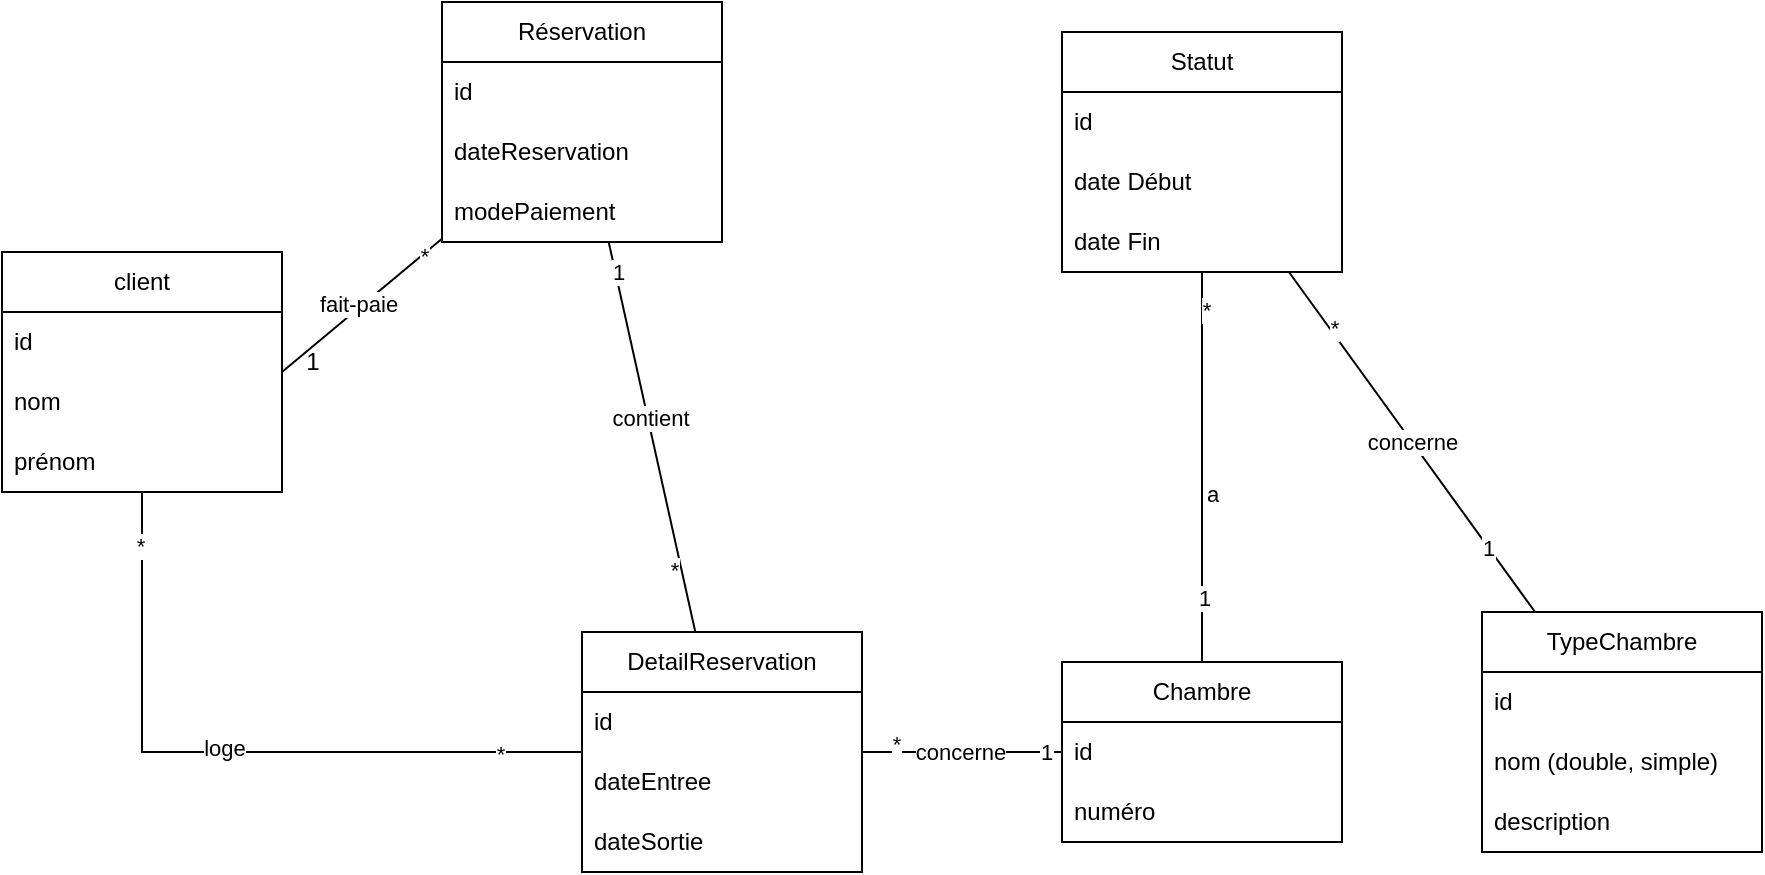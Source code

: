 <mxfile version="27.0.9">
  <diagram name="Page-1" id="NiSRI74AnAtdYFt-mBQe">
    <mxGraphModel dx="1028" dy="619" grid="1" gridSize="10" guides="1" tooltips="1" connect="1" arrows="1" fold="1" page="0" pageScale="1" pageWidth="850" pageHeight="1400" math="0" shadow="0">
      <root>
        <mxCell id="0" />
        <mxCell id="1" parent="0" />
        <mxCell id="WUiaa1beQpRdSiYeYnvC-1" value="client" style="swimlane;fontStyle=0;childLayout=stackLayout;horizontal=1;startSize=30;horizontalStack=0;resizeParent=1;resizeParentMax=0;resizeLast=0;collapsible=1;marginBottom=0;whiteSpace=wrap;html=1;" parent="1" vertex="1">
          <mxGeometry x="190" y="130" width="140" height="120" as="geometry" />
        </mxCell>
        <mxCell id="WUiaa1beQpRdSiYeYnvC-2" value="id" style="text;strokeColor=none;fillColor=none;align=left;verticalAlign=middle;spacingLeft=4;spacingRight=4;overflow=hidden;points=[[0,0.5],[1,0.5]];portConstraint=eastwest;rotatable=0;whiteSpace=wrap;html=1;" parent="WUiaa1beQpRdSiYeYnvC-1" vertex="1">
          <mxGeometry y="30" width="140" height="30" as="geometry" />
        </mxCell>
        <mxCell id="WUiaa1beQpRdSiYeYnvC-3" value="nom" style="text;strokeColor=none;fillColor=none;align=left;verticalAlign=middle;spacingLeft=4;spacingRight=4;overflow=hidden;points=[[0,0.5],[1,0.5]];portConstraint=eastwest;rotatable=0;whiteSpace=wrap;html=1;" parent="WUiaa1beQpRdSiYeYnvC-1" vertex="1">
          <mxGeometry y="60" width="140" height="30" as="geometry" />
        </mxCell>
        <mxCell id="WUiaa1beQpRdSiYeYnvC-4" value="prénom" style="text;strokeColor=none;fillColor=none;align=left;verticalAlign=middle;spacingLeft=4;spacingRight=4;overflow=hidden;points=[[0,0.5],[1,0.5]];portConstraint=eastwest;rotatable=0;whiteSpace=wrap;html=1;" parent="WUiaa1beQpRdSiYeYnvC-1" vertex="1">
          <mxGeometry y="90" width="140" height="30" as="geometry" />
        </mxCell>
        <mxCell id="WUiaa1beQpRdSiYeYnvC-5" value="Réservation" style="swimlane;fontStyle=0;childLayout=stackLayout;horizontal=1;startSize=30;horizontalStack=0;resizeParent=1;resizeParentMax=0;resizeLast=0;collapsible=1;marginBottom=0;whiteSpace=wrap;html=1;" parent="1" vertex="1">
          <mxGeometry x="410" y="5" width="140" height="120" as="geometry" />
        </mxCell>
        <mxCell id="WUiaa1beQpRdSiYeYnvC-6" value="id" style="text;strokeColor=none;fillColor=none;align=left;verticalAlign=middle;spacingLeft=4;spacingRight=4;overflow=hidden;points=[[0,0.5],[1,0.5]];portConstraint=eastwest;rotatable=0;whiteSpace=wrap;html=1;" parent="WUiaa1beQpRdSiYeYnvC-5" vertex="1">
          <mxGeometry y="30" width="140" height="30" as="geometry" />
        </mxCell>
        <mxCell id="WUiaa1beQpRdSiYeYnvC-7" value="dateReservation" style="text;strokeColor=none;fillColor=none;align=left;verticalAlign=middle;spacingLeft=4;spacingRight=4;overflow=hidden;points=[[0,0.5],[1,0.5]];portConstraint=eastwest;rotatable=0;whiteSpace=wrap;html=1;" parent="WUiaa1beQpRdSiYeYnvC-5" vertex="1">
          <mxGeometry y="60" width="140" height="30" as="geometry" />
        </mxCell>
        <mxCell id="WUiaa1beQpRdSiYeYnvC-8" value="modePaiement" style="text;strokeColor=none;fillColor=none;align=left;verticalAlign=middle;spacingLeft=4;spacingRight=4;overflow=hidden;points=[[0,0.5],[1,0.5]];portConstraint=eastwest;rotatable=0;whiteSpace=wrap;html=1;" parent="WUiaa1beQpRdSiYeYnvC-5" vertex="1">
          <mxGeometry y="90" width="140" height="30" as="geometry" />
        </mxCell>
        <mxCell id="WUiaa1beQpRdSiYeYnvC-9" value="TypeChambre" style="swimlane;fontStyle=0;childLayout=stackLayout;horizontal=1;startSize=30;horizontalStack=0;resizeParent=1;resizeParentMax=0;resizeLast=0;collapsible=1;marginBottom=0;whiteSpace=wrap;html=1;" parent="1" vertex="1">
          <mxGeometry x="930" y="310" width="140" height="120" as="geometry" />
        </mxCell>
        <mxCell id="WUiaa1beQpRdSiYeYnvC-10" value="id" style="text;strokeColor=none;fillColor=none;align=left;verticalAlign=middle;spacingLeft=4;spacingRight=4;overflow=hidden;points=[[0,0.5],[1,0.5]];portConstraint=eastwest;rotatable=0;whiteSpace=wrap;html=1;" parent="WUiaa1beQpRdSiYeYnvC-9" vertex="1">
          <mxGeometry y="30" width="140" height="30" as="geometry" />
        </mxCell>
        <mxCell id="WUiaa1beQpRdSiYeYnvC-11" value="nom (double, simple)" style="text;strokeColor=none;fillColor=none;align=left;verticalAlign=middle;spacingLeft=4;spacingRight=4;overflow=hidden;points=[[0,0.5],[1,0.5]];portConstraint=eastwest;rotatable=0;whiteSpace=wrap;html=1;" parent="WUiaa1beQpRdSiYeYnvC-9" vertex="1">
          <mxGeometry y="60" width="140" height="30" as="geometry" />
        </mxCell>
        <mxCell id="WUiaa1beQpRdSiYeYnvC-12" value="description" style="text;strokeColor=none;fillColor=none;align=left;verticalAlign=middle;spacingLeft=4;spacingRight=4;overflow=hidden;points=[[0,0.5],[1,0.5]];portConstraint=eastwest;rotatable=0;whiteSpace=wrap;html=1;" parent="WUiaa1beQpRdSiYeYnvC-9" vertex="1">
          <mxGeometry y="90" width="140" height="30" as="geometry" />
        </mxCell>
        <mxCell id="WUiaa1beQpRdSiYeYnvC-15" value="Chambre" style="swimlane;fontStyle=0;childLayout=stackLayout;horizontal=1;startSize=30;horizontalStack=0;resizeParent=1;resizeParentMax=0;resizeLast=0;collapsible=1;marginBottom=0;whiteSpace=wrap;html=1;" parent="1" vertex="1">
          <mxGeometry x="720" y="335" width="140" height="90" as="geometry" />
        </mxCell>
        <mxCell id="WUiaa1beQpRdSiYeYnvC-16" value="id" style="text;strokeColor=none;fillColor=none;align=left;verticalAlign=middle;spacingLeft=4;spacingRight=4;overflow=hidden;points=[[0,0.5],[1,0.5]];portConstraint=eastwest;rotatable=0;whiteSpace=wrap;html=1;" parent="WUiaa1beQpRdSiYeYnvC-15" vertex="1">
          <mxGeometry y="30" width="140" height="30" as="geometry" />
        </mxCell>
        <mxCell id="WUiaa1beQpRdSiYeYnvC-17" value="numéro" style="text;strokeColor=none;fillColor=none;align=left;verticalAlign=middle;spacingLeft=4;spacingRight=4;overflow=hidden;points=[[0,0.5],[1,0.5]];portConstraint=eastwest;rotatable=0;whiteSpace=wrap;html=1;" parent="WUiaa1beQpRdSiYeYnvC-15" vertex="1">
          <mxGeometry y="60" width="140" height="30" as="geometry" />
        </mxCell>
        <mxCell id="WUiaa1beQpRdSiYeYnvC-25" value="1" style="text;html=1;align=center;verticalAlign=middle;resizable=0;points=[];autosize=1;strokeColor=none;fillColor=none;" parent="1" vertex="1">
          <mxGeometry x="330" y="170" width="30" height="30" as="geometry" />
        </mxCell>
        <mxCell id="WUiaa1beQpRdSiYeYnvC-29" value="DetailReservation" style="swimlane;fontStyle=0;childLayout=stackLayout;horizontal=1;startSize=30;horizontalStack=0;resizeParent=1;resizeParentMax=0;resizeLast=0;collapsible=1;marginBottom=0;whiteSpace=wrap;html=1;" parent="1" vertex="1">
          <mxGeometry x="480" y="320" width="140" height="120" as="geometry" />
        </mxCell>
        <mxCell id="WUiaa1beQpRdSiYeYnvC-30" value="id" style="text;strokeColor=none;fillColor=none;align=left;verticalAlign=middle;spacingLeft=4;spacingRight=4;overflow=hidden;points=[[0,0.5],[1,0.5]];portConstraint=eastwest;rotatable=0;whiteSpace=wrap;html=1;" parent="WUiaa1beQpRdSiYeYnvC-29" vertex="1">
          <mxGeometry y="30" width="140" height="30" as="geometry" />
        </mxCell>
        <mxCell id="WUiaa1beQpRdSiYeYnvC-31" value="dateEntree" style="text;strokeColor=none;fillColor=none;align=left;verticalAlign=middle;spacingLeft=4;spacingRight=4;overflow=hidden;points=[[0,0.5],[1,0.5]];portConstraint=eastwest;rotatable=0;whiteSpace=wrap;html=1;" parent="WUiaa1beQpRdSiYeYnvC-29" vertex="1">
          <mxGeometry y="60" width="140" height="30" as="geometry" />
        </mxCell>
        <mxCell id="WUiaa1beQpRdSiYeYnvC-32" value="dateSortie" style="text;strokeColor=none;fillColor=none;align=left;verticalAlign=middle;spacingLeft=4;spacingRight=4;overflow=hidden;points=[[0,0.5],[1,0.5]];portConstraint=eastwest;rotatable=0;whiteSpace=wrap;html=1;" parent="WUiaa1beQpRdSiYeYnvC-29" vertex="1">
          <mxGeometry y="90" width="140" height="30" as="geometry" />
        </mxCell>
        <mxCell id="WUiaa1beQpRdSiYeYnvC-35" value="" style="endArrow=none;html=1;rounded=0;" parent="1" source="WUiaa1beQpRdSiYeYnvC-50" target="WUiaa1beQpRdSiYeYnvC-15" edge="1">
          <mxGeometry width="50" height="50" relative="1" as="geometry">
            <mxPoint x="1115.345" y="307.562" as="sourcePoint" />
            <mxPoint x="1010" y="250" as="targetPoint" />
          </mxGeometry>
        </mxCell>
        <mxCell id="vDr44M_qm5n-_Etq_tYr-10" value="a" style="edgeLabel;html=1;align=center;verticalAlign=middle;resizable=0;points=[];" vertex="1" connectable="0" parent="WUiaa1beQpRdSiYeYnvC-35">
          <mxGeometry x="0.282" y="2" relative="1" as="geometry">
            <mxPoint x="3" y="-14" as="offset" />
          </mxGeometry>
        </mxCell>
        <mxCell id="vDr44M_qm5n-_Etq_tYr-14" value="1" style="edgeLabel;html=1;align=center;verticalAlign=middle;resizable=0;points=[];" vertex="1" connectable="0" parent="WUiaa1beQpRdSiYeYnvC-35">
          <mxGeometry x="0.669" y="1" relative="1" as="geometry">
            <mxPoint as="offset" />
          </mxGeometry>
        </mxCell>
        <mxCell id="vDr44M_qm5n-_Etq_tYr-15" value="*" style="edgeLabel;html=1;align=center;verticalAlign=middle;resizable=0;points=[];" vertex="1" connectable="0" parent="WUiaa1beQpRdSiYeYnvC-35">
          <mxGeometry x="-0.81" y="2" relative="1" as="geometry">
            <mxPoint as="offset" />
          </mxGeometry>
        </mxCell>
        <mxCell id="WUiaa1beQpRdSiYeYnvC-44" value="" style="endArrow=none;html=1;rounded=0;" parent="1" target="WUiaa1beQpRdSiYeYnvC-5" edge="1">
          <mxGeometry width="50" height="50" relative="1" as="geometry">
            <mxPoint x="330" y="190" as="sourcePoint" />
            <mxPoint x="590" y="190" as="targetPoint" />
            <Array as="points" />
          </mxGeometry>
        </mxCell>
        <mxCell id="vDr44M_qm5n-_Etq_tYr-3" value="fait-paie" style="edgeLabel;html=1;align=center;verticalAlign=middle;resizable=0;points=[];" vertex="1" connectable="0" parent="WUiaa1beQpRdSiYeYnvC-44">
          <mxGeometry x="-0.023" y="2" relative="1" as="geometry">
            <mxPoint as="offset" />
          </mxGeometry>
        </mxCell>
        <mxCell id="vDr44M_qm5n-_Etq_tYr-4" value="*" style="edgeLabel;html=1;align=center;verticalAlign=middle;resizable=0;points=[];" vertex="1" connectable="0" parent="WUiaa1beQpRdSiYeYnvC-44">
          <mxGeometry x="0.762" y="-1" relative="1" as="geometry">
            <mxPoint as="offset" />
          </mxGeometry>
        </mxCell>
        <mxCell id="WUiaa1beQpRdSiYeYnvC-48" value="" style="endArrow=none;html=1;rounded=0;" parent="1" source="WUiaa1beQpRdSiYeYnvC-29" target="WUiaa1beQpRdSiYeYnvC-5" edge="1">
          <mxGeometry width="50" height="50" relative="1" as="geometry">
            <mxPoint x="790" y="360" as="sourcePoint" />
            <mxPoint x="680" y="250" as="targetPoint" />
          </mxGeometry>
        </mxCell>
        <mxCell id="vDr44M_qm5n-_Etq_tYr-1" value="1" style="edgeLabel;html=1;align=center;verticalAlign=middle;resizable=0;points=[];" vertex="1" connectable="0" parent="WUiaa1beQpRdSiYeYnvC-48">
          <mxGeometry x="0.838" y="-1" relative="1" as="geometry">
            <mxPoint y="-1" as="offset" />
          </mxGeometry>
        </mxCell>
        <mxCell id="vDr44M_qm5n-_Etq_tYr-2" value="*" style="edgeLabel;html=1;align=center;verticalAlign=middle;resizable=0;points=[];" vertex="1" connectable="0" parent="WUiaa1beQpRdSiYeYnvC-48">
          <mxGeometry x="-0.671" y="4" relative="1" as="geometry">
            <mxPoint as="offset" />
          </mxGeometry>
        </mxCell>
        <mxCell id="vDr44M_qm5n-_Etq_tYr-9" value="contient" style="edgeLabel;html=1;align=center;verticalAlign=middle;resizable=0;points=[];" vertex="1" connectable="0" parent="WUiaa1beQpRdSiYeYnvC-48">
          <mxGeometry x="0.099" y="-1" relative="1" as="geometry">
            <mxPoint as="offset" />
          </mxGeometry>
        </mxCell>
        <mxCell id="WUiaa1beQpRdSiYeYnvC-50" value="Statut" style="swimlane;fontStyle=0;childLayout=stackLayout;horizontal=1;startSize=30;horizontalStack=0;resizeParent=1;resizeParentMax=0;resizeLast=0;collapsible=1;marginBottom=0;whiteSpace=wrap;html=1;" parent="1" vertex="1">
          <mxGeometry x="720" y="20" width="140" height="120" as="geometry" />
        </mxCell>
        <mxCell id="WUiaa1beQpRdSiYeYnvC-51" value="id" style="text;strokeColor=none;fillColor=none;align=left;verticalAlign=middle;spacingLeft=4;spacingRight=4;overflow=hidden;points=[[0,0.5],[1,0.5]];portConstraint=eastwest;rotatable=0;whiteSpace=wrap;html=1;" parent="WUiaa1beQpRdSiYeYnvC-50" vertex="1">
          <mxGeometry y="30" width="140" height="30" as="geometry" />
        </mxCell>
        <mxCell id="WUiaa1beQpRdSiYeYnvC-52" value="date Début" style="text;strokeColor=none;fillColor=none;align=left;verticalAlign=middle;spacingLeft=4;spacingRight=4;overflow=hidden;points=[[0,0.5],[1,0.5]];portConstraint=eastwest;rotatable=0;whiteSpace=wrap;html=1;" parent="WUiaa1beQpRdSiYeYnvC-50" vertex="1">
          <mxGeometry y="60" width="140" height="30" as="geometry" />
        </mxCell>
        <mxCell id="WUiaa1beQpRdSiYeYnvC-53" value="date Fin" style="text;strokeColor=none;fillColor=none;align=left;verticalAlign=middle;spacingLeft=4;spacingRight=4;overflow=hidden;points=[[0,0.5],[1,0.5]];portConstraint=eastwest;rotatable=0;whiteSpace=wrap;html=1;" parent="WUiaa1beQpRdSiYeYnvC-50" vertex="1">
          <mxGeometry y="90" width="140" height="30" as="geometry" />
        </mxCell>
        <mxCell id="WUiaa1beQpRdSiYeYnvC-55" value="concerne" style="endArrow=none;html=1;rounded=0;" parent="1" source="WUiaa1beQpRdSiYeYnvC-9" target="WUiaa1beQpRdSiYeYnvC-50" edge="1">
          <mxGeometry width="50" height="50" relative="1" as="geometry">
            <mxPoint x="1020" y="190" as="sourcePoint" />
            <mxPoint x="1070" y="140" as="targetPoint" />
          </mxGeometry>
        </mxCell>
        <mxCell id="vDr44M_qm5n-_Etq_tYr-12" value="*" style="edgeLabel;html=1;align=center;verticalAlign=middle;resizable=0;points=[];" vertex="1" connectable="0" parent="WUiaa1beQpRdSiYeYnvC-55">
          <mxGeometry x="0.656" y="-1" relative="1" as="geometry">
            <mxPoint y="-1" as="offset" />
          </mxGeometry>
        </mxCell>
        <mxCell id="vDr44M_qm5n-_Etq_tYr-13" value="1" style="edgeLabel;html=1;align=center;verticalAlign=middle;resizable=0;points=[];" vertex="1" connectable="0" parent="WUiaa1beQpRdSiYeYnvC-55">
          <mxGeometry x="-0.621" y="1" relative="1" as="geometry">
            <mxPoint as="offset" />
          </mxGeometry>
        </mxCell>
        <mxCell id="vDr44M_qm5n-_Etq_tYr-5" value="" style="endArrow=none;html=1;rounded=0;" edge="1" parent="1" source="WUiaa1beQpRdSiYeYnvC-29" target="WUiaa1beQpRdSiYeYnvC-15">
          <mxGeometry width="50" height="50" relative="1" as="geometry">
            <mxPoint x="560" y="420" as="sourcePoint" />
            <mxPoint x="574" y="290" as="targetPoint" />
          </mxGeometry>
        </mxCell>
        <mxCell id="vDr44M_qm5n-_Etq_tYr-6" value="1" style="edgeLabel;html=1;align=center;verticalAlign=middle;resizable=0;points=[];" vertex="1" connectable="0" parent="vDr44M_qm5n-_Etq_tYr-5">
          <mxGeometry x="0.838" y="-1" relative="1" as="geometry">
            <mxPoint y="-1" as="offset" />
          </mxGeometry>
        </mxCell>
        <mxCell id="vDr44M_qm5n-_Etq_tYr-7" value="*" style="edgeLabel;html=1;align=center;verticalAlign=middle;resizable=0;points=[];" vertex="1" connectable="0" parent="vDr44M_qm5n-_Etq_tYr-5">
          <mxGeometry x="-0.671" y="4" relative="1" as="geometry">
            <mxPoint as="offset" />
          </mxGeometry>
        </mxCell>
        <mxCell id="vDr44M_qm5n-_Etq_tYr-8" value="concerne" style="edgeLabel;html=1;align=center;verticalAlign=middle;resizable=0;points=[];" vertex="1" connectable="0" parent="vDr44M_qm5n-_Etq_tYr-5">
          <mxGeometry x="-0.03" relative="1" as="geometry">
            <mxPoint as="offset" />
          </mxGeometry>
        </mxCell>
        <mxCell id="vDr44M_qm5n-_Etq_tYr-16" value="" style="endArrow=none;html=1;rounded=0;" edge="1" parent="1" source="WUiaa1beQpRdSiYeYnvC-1" target="WUiaa1beQpRdSiYeYnvC-29">
          <mxGeometry width="50" height="50" relative="1" as="geometry">
            <mxPoint x="480" y="190" as="sourcePoint" />
            <mxPoint x="610" y="190" as="targetPoint" />
            <Array as="points">
              <mxPoint x="260" y="380" />
            </Array>
          </mxGeometry>
        </mxCell>
        <mxCell id="vDr44M_qm5n-_Etq_tYr-17" value="loge" style="edgeLabel;html=1;align=center;verticalAlign=middle;resizable=0;points=[];" vertex="1" connectable="0" parent="vDr44M_qm5n-_Etq_tYr-16">
          <mxGeometry x="-0.023" y="2" relative="1" as="geometry">
            <mxPoint as="offset" />
          </mxGeometry>
        </mxCell>
        <mxCell id="vDr44M_qm5n-_Etq_tYr-18" value="*" style="edgeLabel;html=1;align=center;verticalAlign=middle;resizable=0;points=[];" vertex="1" connectable="0" parent="vDr44M_qm5n-_Etq_tYr-16">
          <mxGeometry x="0.762" y="-1" relative="1" as="geometry">
            <mxPoint as="offset" />
          </mxGeometry>
        </mxCell>
        <mxCell id="vDr44M_qm5n-_Etq_tYr-19" value="*" style="edgeLabel;html=1;align=center;verticalAlign=middle;resizable=0;points=[];" vertex="1" connectable="0" parent="vDr44M_qm5n-_Etq_tYr-16">
          <mxGeometry x="-0.846" y="-1" relative="1" as="geometry">
            <mxPoint as="offset" />
          </mxGeometry>
        </mxCell>
      </root>
    </mxGraphModel>
  </diagram>
</mxfile>
